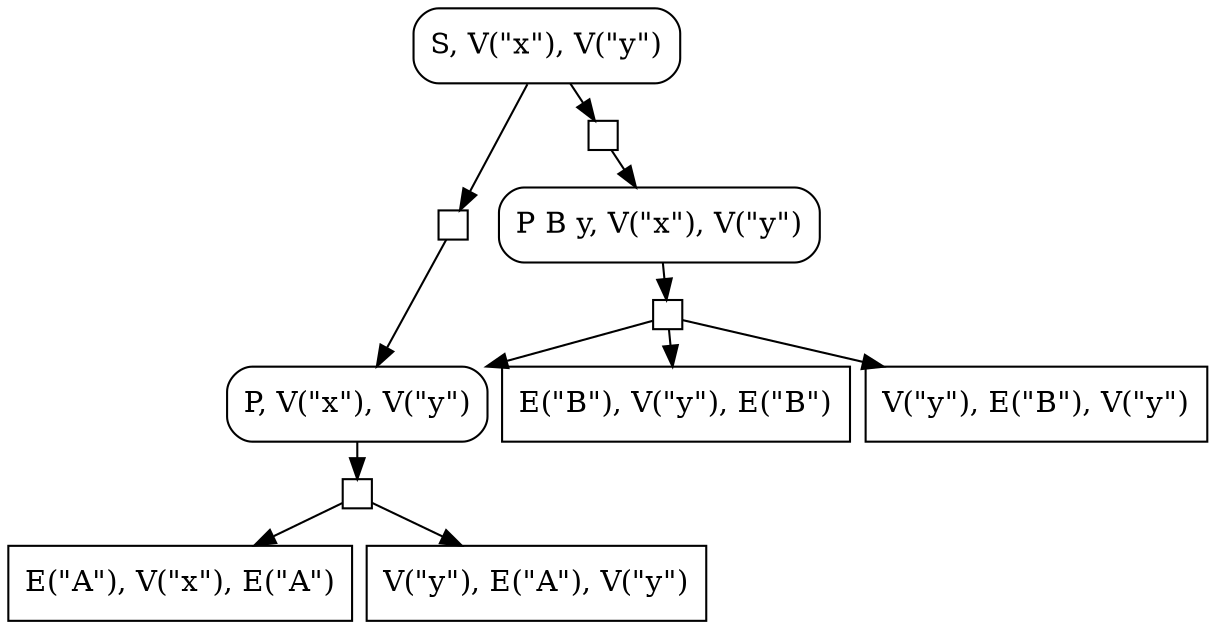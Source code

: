 digraph {
nodesep=0.1;
ranksep=0.25;
"S, V(\"x\"), V(\"y\")" [label="S, V(\"x\"), V(\"y\")", shape=box, style=rounded, width=0.75, height=0.5, ordering=""]
"org.parser.sppf.PackedNode@dd3b207" [label="", shape=box, style="", width=0.2, height=0.2, ordering="out"]
"P, V(\"x\"), V(\"y\")" [label="P, V(\"x\"), V(\"y\")", shape=box, style=rounded, width=0.75, height=0.5, ordering=""]
"org.parser.sppf.PackedNode@551bdc27" [label="", shape=box, style="", width=0.2, height=0.2, ordering="out"]
"E(\"A\"), V(\"x\"), E(\"A\")" [label="E(\"A\"), V(\"x\"), E(\"A\")", shape=box, style="", width=0.75, height=0.5, ordering=""]
"org.parser.sppf.PackedNode@551bdc27" -> "E(\"A\"), V(\"x\"), E(\"A\")"
"V(\"y\"), E(\"A\"), V(\"y\")" [label="V(\"y\"), E(\"A\"), V(\"y\")", shape=box, style="", width=0.75, height=0.5, ordering=""]
"org.parser.sppf.PackedNode@551bdc27" -> "V(\"y\"), E(\"A\"), V(\"y\")"
"org.parser.sppf.PackedNode@6b1274d2" -> "P, V(\"x\"), V(\"y\")"
"P, V(\"x\"), V(\"y\")" -> "org.parser.sppf.PackedNode@551bdc27"
"org.parser.sppf.PackedNode@dd3b207" -> "P, V(\"x\"), V(\"y\")"
"org.parser.sppf.PackedNode@58fdd99" [label="", shape=box, style="", width=0.2, height=0.2, ordering="out"]
"P B y, V(\"x\"), V(\"y\")" [label="P B y, V(\"x\"), V(\"y\")", shape=box, style=rounded, width=0.75, height=0.5, ordering=""]
"org.parser.sppf.PackedNode@6b1274d2" [label="", shape=box, style="", width=0.2, height=0.2, ordering="out"]
"E(\"B\"), V(\"y\"), E(\"B\")" [label="E(\"B\"), V(\"y\"), E(\"B\")", shape=box, style="", width=0.75, height=0.5, ordering=""]
"org.parser.sppf.PackedNode@6b1274d2" -> "E(\"B\"), V(\"y\"), E(\"B\")"
"V(\"y\"), E(\"B\"), V(\"y\")" [label="V(\"y\"), E(\"B\"), V(\"y\")", shape=box, style="", width=0.75, height=0.5, ordering=""]
"org.parser.sppf.PackedNode@6b1274d2" -> "V(\"y\"), E(\"B\"), V(\"y\")"
"P B y, V(\"x\"), V(\"y\")" -> "org.parser.sppf.PackedNode@6b1274d2"
"org.parser.sppf.PackedNode@58fdd99" -> "P B y, V(\"x\"), V(\"y\")"
"S, V(\"x\"), V(\"y\")" -> "org.parser.sppf.PackedNode@dd3b207"
"S, V(\"x\"), V(\"y\")" -> "org.parser.sppf.PackedNode@58fdd99"
}
